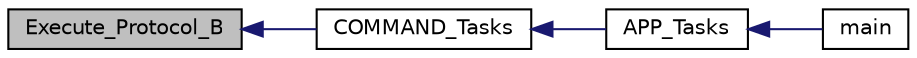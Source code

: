 digraph "Execute_Protocol_B"
{
  edge [fontname="Helvetica",fontsize="10",labelfontname="Helvetica",labelfontsize="10"];
  node [fontname="Helvetica",fontsize="10",shape=record];
  rankdir="LR";
  Node768 [label="Execute_Protocol_B",height=0.2,width=0.4,color="black", fillcolor="grey75", style="filled", fontcolor="black"];
  Node768 -> Node769 [dir="back",color="midnightblue",fontsize="10",style="solid",fontname="Helvetica"];
  Node769 [label="COMMAND_Tasks",height=0.2,width=0.4,color="black", fillcolor="white", style="filled",URL="$inszt__commands_8c.html#a18253442833a6f9dcc1031492524596c"];
  Node769 -> Node770 [dir="back",color="midnightblue",fontsize="10",style="solid",fontname="Helvetica"];
  Node770 [label="APP_Tasks",height=0.2,width=0.4,color="black", fillcolor="white", style="filled",URL="$inszt__app_8c.html#a859aee46b660cfee47cfd45ce08f6862"];
  Node770 -> Node771 [dir="back",color="midnightblue",fontsize="10",style="solid",fontname="Helvetica"];
  Node771 [label="main",height=0.2,width=0.4,color="black", fillcolor="white", style="filled",URL="$inszt__main_8c.html#a840291bc02cba5474a4cb46a9b9566fe"];
}
